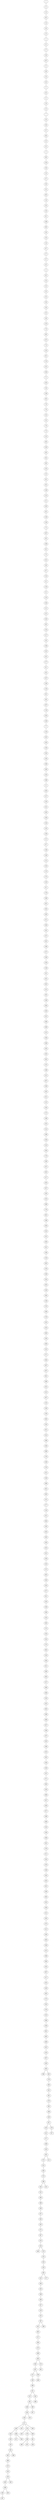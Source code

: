 graph g_m_499{
1--9
9--13
13--65
65--14
14--44
44--15
15--2
2--21
21--17
17--26
26--257
257--8
8--49
49--24
24--43
43--5
5--45
45--6
6--16
16--12
12--7
7--20
20--36
36--37
37--68
68--22
22--52
52--3
3--96
96--154
154--38
38--10
10--47
47--59
59--55
55--60
60--19
19--50
50--29
29--91
91--108
108--69
69--39
39--30
30--18
18--67
67--27
27--57
57--42
42--4
4--92
92--54
54--25
25--53
53--35
35--58
58--56
56--32
32--48
48--123
123--70
70--66
66--137
137--74
74--125
125--62
62--174
174--131
131--104
104--71
71--105
105--28
28--138
138--90
90--79
79--76
76--34
34--33
33--78
78--73
73--115
115--86
86--150
150--88
88--84
84--89
89--132
132--23
23--95
95--64
64--129
129--113
113--51
51--103
103--85
85--128
128--126
126--72
72--167
167--83
83--109
109--82
82--75
75--151
151--46
46--87
87--114
114--41
41--116
116--31
31--110
110--144
144--111
111--121
121--145
145--80
80--124
124--117
117--40
40--156
156--152
152--101
101--177
177--81
81--94
94--107
107--146
146--118
118--93
93--98
98--197
197--178
178--220
220--159
159--77
77--119
119--102
102--163
163--130
130--164
164--140
140--169
169--180
180--143
143--166
166--11
11--165
165--127
127--120
120--141
141--160
160--100
100--134
134--135
135--158
158--171
171--97
97--148
148--149
149--112
112--153
153--173
173--175
175--133
133--61
61--179
179--198
198--201
201--182
182--183
183--211
211--184
184--191
191--147
147--181
181--189
189--157
157--238
238--228
228--139
139--63
63--161
161--202
202--215
215--99
99--106
106--284
284--193
193--222
222--268
268--206
206--213
213--194
194--208
208--245
245--192
192--292
292--142
142--188
188--212
212--287
287--256
256--162
162--221
221--122
122--240
240--172
172--186
186--232
232--214
214--196
196--226
226--210
210--204
204--170
170--190
190--247
247--262
262--217
217--203
203--207
207--185
185--225
225--288
288--176
176--281
281--199
199--330
330--224
224--315
315--200
200--241
241--168
168--218
218--303
303--216
216--239
239--254
254--205
205--229
229--260
260--136
136--270
270--209
209--278
278--255
255--253
253--300
300--230
230--290
290--223
223--271
271--264
264--267
267--297
297--301
301--289
289--252
252--313
313--307
307--155
155--236
236--248
248--265
265--244
244--331
331--314
314--286
286--249
249--266
266--276
276--246
246--279
279--231
231--259
259--398
398--261
261--263
263--242
242--277
277--219
219--251
251--304
304--195
195--343
343--283
283--293
293--325
325--322
322--328
328--233
233--272
272--302
302--350
350--320
320--227
227--351
351--243
243--258
258--269
269--235
235--285
285--273
273--234
234--324
324--274
274--362
362--318
318--294
294--321
321--280
280--363
363--237
237--366
366--306
306--250
250--332
332--305
305--299
299--389
389--337
337--338
338--187
187--333
333--296
296--323
323--282
282--348
348--326
326--342
342--371
371--364
364--329
329--369
369--347
347--458
458--327
327--298
298--368
368--316
316--346
346--309
309--291
291--378
378--311
311--334
334--319
319--339
339--340
340--345
345--452
452--336
336--395
395--353
353--358
358--312
312--295
295--375
375--412
412--349
349--393
393--356
356--413
413--308
308--384
384--335
335--367
367--317
317--355
355--428
428--392
392--275
275--354
354--376
376--310
310--396
396--359
359--391
391--495
495--409
409--432
432--416
416--387
387--459
459--385
385--394
385--402
402--379
379--365
365--341
341--381
381--370
370--382
382--446
446--429
429--457
457--453
453--421
421--377
377--406
406--433
433--361
361--373
373--414
414--400
400--374
374--386
386--344
344--352
352--494
494--388
388--438
438--437
437--404
404--403
403--372
372--467
467--410
410--424
424--448
424--470
470--423
423--454
454--420
420--465
465--425
425--464
464--443
443--399
399--460
460--447
447--419
419--422
422--397
397--441
441--462
462--471
471--390
390--473
473--466
466--485
485--383
383--487
487--472
472--439
439--469
469--451
451--415
415--461
461--468
468--444
444--426
426--417
417--449
449--434
434--430
430--435
435--405
405--482
482--486
486--475
475--418
418--440
440--463
463--499
499--436
436--497
499--493
440--492
405--488
449--496
496--427
496--484
417--455
417--478
478--450
478--479
479--380
380--360
380--401
478--489
489--491
491--456
417--483
444--442
461--480
480--407
451--445
445--498
487--500
500--408
485--474
474--481
397--490
465--477
386--431
361--411
457--476
476--357
}
